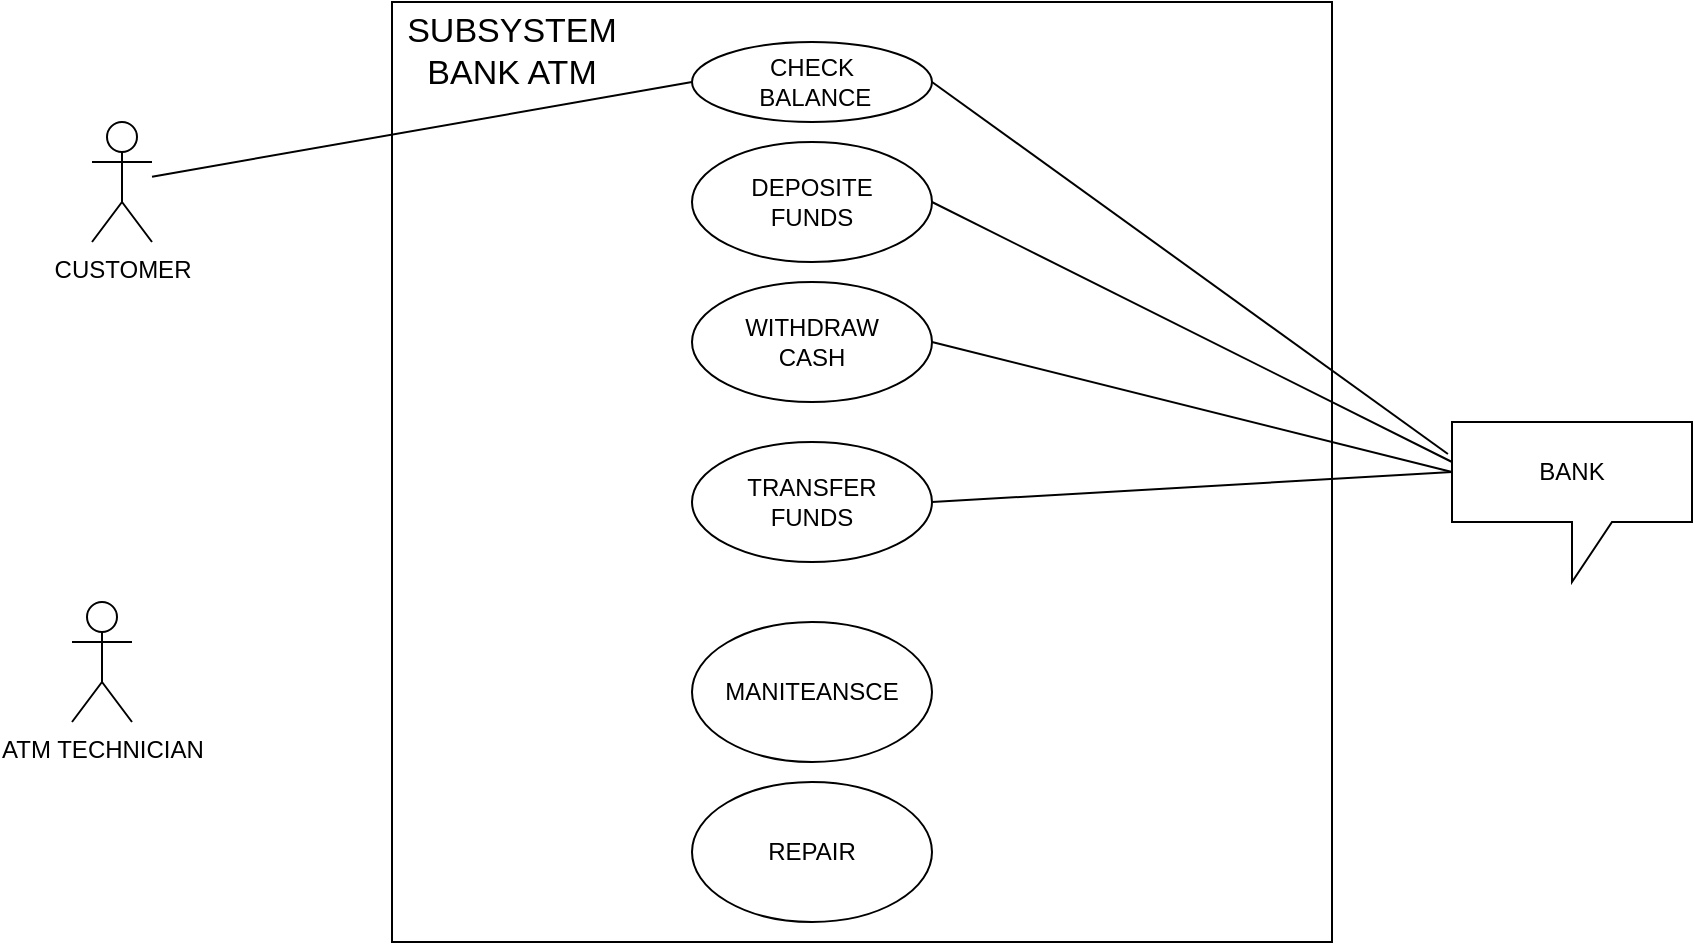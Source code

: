 <mxfile version="23.0.2" type="device">
  <diagram id="R2lEEEUBdFMjLlhIrx00" name="Page-1">
    <mxGraphModel dx="2029" dy="493" grid="1" gridSize="10" guides="1" tooltips="1" connect="1" arrows="1" fold="1" page="1" pageScale="1" pageWidth="850" pageHeight="1100" math="0" shadow="0" extFonts="Permanent Marker^https://fonts.googleapis.com/css?family=Permanent+Marker">
      <root>
        <mxCell id="0" />
        <mxCell id="1" parent="0" />
        <mxCell id="iied7quQWFux03-1cCBG-1" value="CUSTOMER" style="shape=umlActor;verticalLabelPosition=bottom;verticalAlign=top;html=1;outlineConnect=0;" vertex="1" parent="1">
          <mxGeometry x="40" y="80" width="30" height="60" as="geometry" />
        </mxCell>
        <object label="ATM TECHNICIAN" id="iied7quQWFux03-1cCBG-2">
          <mxCell style="shape=umlActor;verticalLabelPosition=bottom;verticalAlign=top;html=1;outlineConnect=0;" vertex="1" parent="1">
            <mxGeometry x="30" y="320" width="30" height="60" as="geometry" />
          </mxCell>
        </object>
        <mxCell id="iied7quQWFux03-1cCBG-3" value="" style="whiteSpace=wrap;html=1;aspect=fixed;" vertex="1" parent="1">
          <mxGeometry x="190" y="20" width="470" height="470" as="geometry" />
        </mxCell>
        <mxCell id="iied7quQWFux03-1cCBG-4" value="SUBSYSTEM&lt;br style=&quot;font-size: 17px;&quot;&gt;BANK ATM" style="text;html=1;strokeColor=none;fillColor=none;align=center;verticalAlign=middle;whiteSpace=wrap;rounded=0;fontSize=17;" vertex="1" parent="1">
          <mxGeometry x="220" y="30" width="60" height="30" as="geometry" />
        </mxCell>
        <mxCell id="iied7quQWFux03-1cCBG-5" value="CHECK&lt;br&gt;&amp;nbsp;BALANCE" style="ellipse;whiteSpace=wrap;html=1;" vertex="1" parent="1">
          <mxGeometry x="340" y="40" width="120" height="40" as="geometry" />
        </mxCell>
        <mxCell id="iied7quQWFux03-1cCBG-6" value="" style="endArrow=none;html=1;rounded=0;entryX=0;entryY=0.5;entryDx=0;entryDy=0;" edge="1" parent="1" source="iied7quQWFux03-1cCBG-1" target="iied7quQWFux03-1cCBG-5">
          <mxGeometry width="50" height="50" relative="1" as="geometry">
            <mxPoint x="400" y="270" as="sourcePoint" />
            <mxPoint x="450" y="220" as="targetPoint" />
          </mxGeometry>
        </mxCell>
        <mxCell id="iied7quQWFux03-1cCBG-7" value="DEPOSITE&lt;br&gt;FUNDS" style="ellipse;whiteSpace=wrap;html=1;" vertex="1" parent="1">
          <mxGeometry x="340" y="90" width="120" height="60" as="geometry" />
        </mxCell>
        <mxCell id="iied7quQWFux03-1cCBG-8" value="WITHDRAW&lt;br&gt;CASH" style="ellipse;whiteSpace=wrap;html=1;" vertex="1" parent="1">
          <mxGeometry x="340" y="160" width="120" height="60" as="geometry" />
        </mxCell>
        <mxCell id="iied7quQWFux03-1cCBG-9" value="TRANSFER &lt;br&gt;FUNDS" style="ellipse;whiteSpace=wrap;html=1;" vertex="1" parent="1">
          <mxGeometry x="340" y="240" width="120" height="60" as="geometry" />
        </mxCell>
        <mxCell id="iied7quQWFux03-1cCBG-10" value="MANITEANSCE" style="ellipse;whiteSpace=wrap;html=1;" vertex="1" parent="1">
          <mxGeometry x="340" y="330" width="120" height="70" as="geometry" />
        </mxCell>
        <mxCell id="iied7quQWFux03-1cCBG-11" value="REPAIR" style="ellipse;whiteSpace=wrap;html=1;" vertex="1" parent="1">
          <mxGeometry x="340" y="410" width="120" height="70" as="geometry" />
        </mxCell>
        <mxCell id="iied7quQWFux03-1cCBG-13" value="BANK" style="shape=callout;whiteSpace=wrap;html=1;perimeter=calloutPerimeter;" vertex="1" parent="1">
          <mxGeometry x="720" y="230" width="120" height="80" as="geometry" />
        </mxCell>
        <mxCell id="iied7quQWFux03-1cCBG-15" value="" style="endArrow=none;html=1;rounded=0;entryX=1;entryY=0.5;entryDx=0;entryDy=0;exitX=-0.017;exitY=0.2;exitDx=0;exitDy=0;exitPerimeter=0;" edge="1" parent="1" source="iied7quQWFux03-1cCBG-13" target="iied7quQWFux03-1cCBG-5">
          <mxGeometry width="50" height="50" relative="1" as="geometry">
            <mxPoint x="400" y="280" as="sourcePoint" />
            <mxPoint x="450" y="230" as="targetPoint" />
          </mxGeometry>
        </mxCell>
        <mxCell id="iied7quQWFux03-1cCBG-16" value="" style="endArrow=none;html=1;rounded=0;entryX=1;entryY=0.5;entryDx=0;entryDy=0;" edge="1" parent="1" target="iied7quQWFux03-1cCBG-7">
          <mxGeometry width="50" height="50" relative="1" as="geometry">
            <mxPoint x="720" y="250" as="sourcePoint" />
            <mxPoint x="450" y="230" as="targetPoint" />
          </mxGeometry>
        </mxCell>
        <mxCell id="iied7quQWFux03-1cCBG-17" value="" style="endArrow=none;html=1;rounded=0;exitX=1;exitY=0.5;exitDx=0;exitDy=0;entryX=0;entryY=0;entryDx=0;entryDy=25;entryPerimeter=0;" edge="1" parent="1" source="iied7quQWFux03-1cCBG-8" target="iied7quQWFux03-1cCBG-13">
          <mxGeometry width="50" height="50" relative="1" as="geometry">
            <mxPoint x="520" y="250" as="sourcePoint" />
            <mxPoint x="570" y="200" as="targetPoint" />
          </mxGeometry>
        </mxCell>
        <mxCell id="iied7quQWFux03-1cCBG-18" value="" style="endArrow=none;html=1;rounded=0;entryX=0;entryY=0;entryDx=0;entryDy=25;entryPerimeter=0;exitX=1;exitY=0.5;exitDx=0;exitDy=0;" edge="1" parent="1" source="iied7quQWFux03-1cCBG-9" target="iied7quQWFux03-1cCBG-13">
          <mxGeometry width="50" height="50" relative="1" as="geometry">
            <mxPoint x="400" y="280" as="sourcePoint" />
            <mxPoint x="450" y="230" as="targetPoint" />
          </mxGeometry>
        </mxCell>
      </root>
    </mxGraphModel>
  </diagram>
</mxfile>
